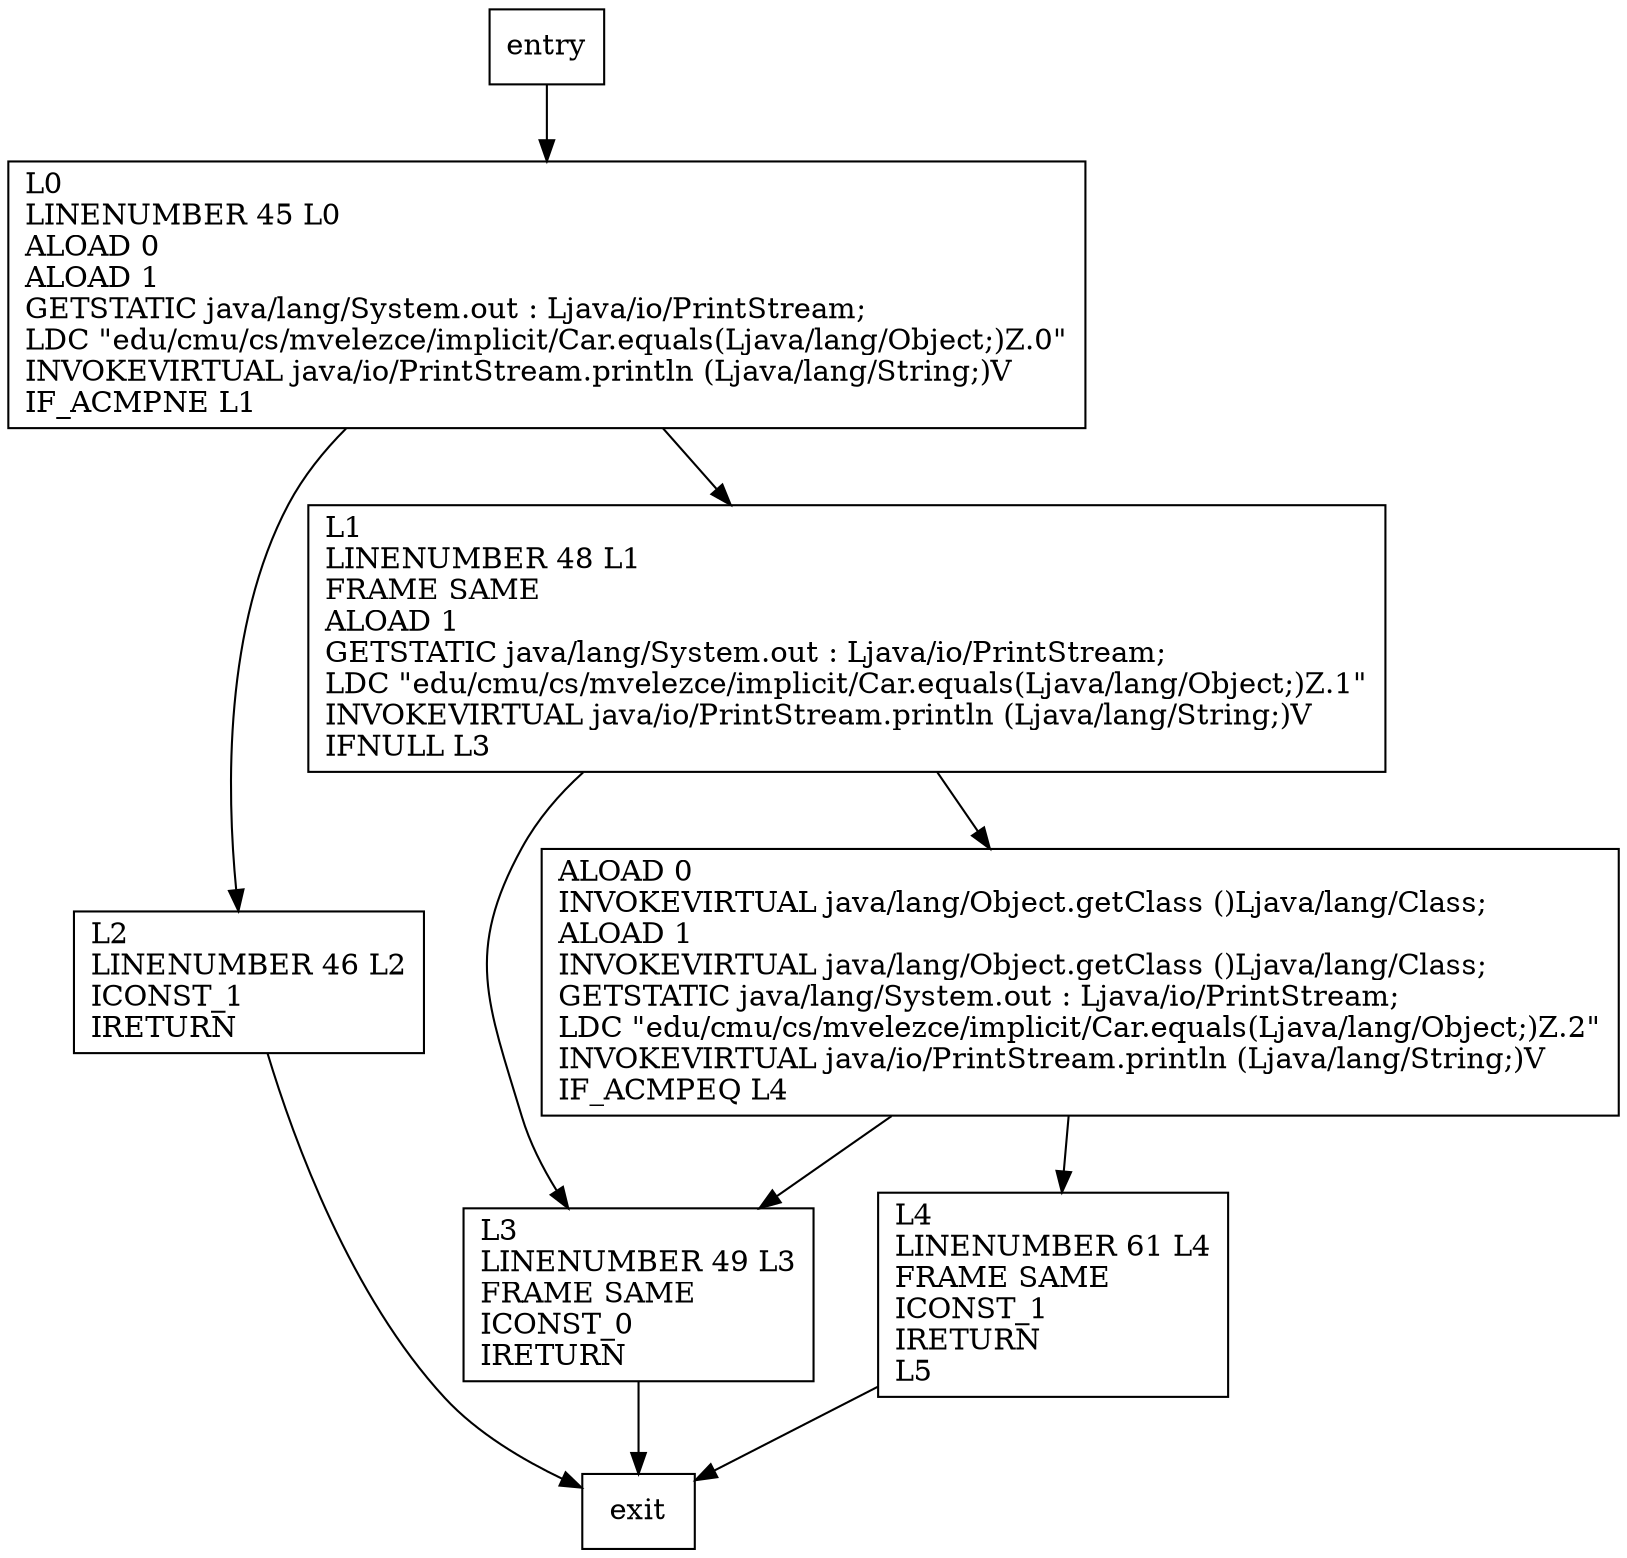 digraph equals {
node [shape=record];
1269819701 [label="L2\lLINENUMBER 46 L2\lICONST_1\lIRETURN\l"];
1350269431 [label="L4\lLINENUMBER 61 L4\lFRAME SAME\lICONST_1\lIRETURN\lL5\l"];
1069531012 [label="L0\lLINENUMBER 45 L0\lALOAD 0\lALOAD 1\lGETSTATIC java/lang/System.out : Ljava/io/PrintStream;\lLDC \"edu/cmu/cs/mvelezce/implicit/Car.equals(Ljava/lang/Object;)Z.0\"\lINVOKEVIRTUAL java/io/PrintStream.println (Ljava/lang/String;)V\lIF_ACMPNE L1\l"];
142302025 [label="L3\lLINENUMBER 49 L3\lFRAME SAME\lICONST_0\lIRETURN\l"];
1249547869 [label="ALOAD 0\lINVOKEVIRTUAL java/lang/Object.getClass ()Ljava/lang/Class;\lALOAD 1\lINVOKEVIRTUAL java/lang/Object.getClass ()Ljava/lang/Class;\lGETSTATIC java/lang/System.out : Ljava/io/PrintStream;\lLDC \"edu/cmu/cs/mvelezce/implicit/Car.equals(Ljava/lang/Object;)Z.2\"\lINVOKEVIRTUAL java/io/PrintStream.println (Ljava/lang/String;)V\lIF_ACMPEQ L4\l"];
603401608 [label="L1\lLINENUMBER 48 L1\lFRAME SAME\lALOAD 1\lGETSTATIC java/lang/System.out : Ljava/io/PrintStream;\lLDC \"edu/cmu/cs/mvelezce/implicit/Car.equals(Ljava/lang/Object;)Z.1\"\lINVOKEVIRTUAL java/io/PrintStream.println (Ljava/lang/String;)V\lIFNULL L3\l"];
entry;
exit;
entry -> 1069531012;
1269819701 -> exit;
1350269431 -> exit;
1069531012 -> 1269819701;
1069531012 -> 603401608;
142302025 -> exit;
1249547869 -> 1350269431;
1249547869 -> 142302025;
603401608 -> 142302025;
603401608 -> 1249547869;
}
